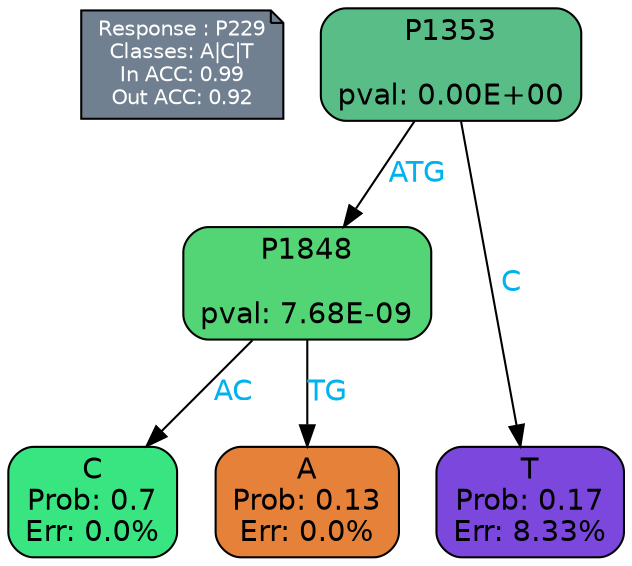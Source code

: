digraph Tree {
node [shape=box, style="filled, rounded", color="black", fontname=helvetica] ;
graph [ranksep=equally, splines=polylines, bgcolor=transparent, dpi=600] ;
edge [fontname=helvetica] ;
LEGEND [label="Response : P229
Classes: A|C|T
In ACC: 0.99
Out ACC: 0.92
",shape=note,align=left,style=filled,fillcolor="slategray",fontcolor="white",fontsize=10];1 [label="P1353

pval: 0.00E+00", fillcolor="#59bd87"] ;
2 [label="P1848

pval: 7.68E-09", fillcolor="#53d576"] ;
3 [label="C
Prob: 0.7
Err: 0.0%", fillcolor="#39e581"] ;
4 [label="A
Prob: 0.13
Err: 0.0%", fillcolor="#e58139"] ;
5 [label="T
Prob: 0.17
Err: 8.33%", fillcolor="#7b47dc"] ;
1 -> 2 [label="ATG",fontcolor=deepskyblue2] ;
1 -> 5 [label="C",fontcolor=deepskyblue2] ;
2 -> 3 [label="AC",fontcolor=deepskyblue2] ;
2 -> 4 [label="TG",fontcolor=deepskyblue2] ;
{rank = same; 3;4;5;}{rank = same; LEGEND;1;}}